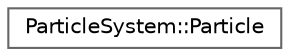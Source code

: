 digraph "Graphical Class Hierarchy"
{
 // LATEX_PDF_SIZE
  bgcolor="transparent";
  edge [fontname=Helvetica,fontsize=10,labelfontname=Helvetica,labelfontsize=10];
  node [fontname=Helvetica,fontsize=10,shape=box,height=0.2,width=0.4];
  rankdir="LR";
  Node0 [id="Node000000",label="ParticleSystem::Particle",height=0.2,width=0.4,color="grey40", fillcolor="white", style="filled",URL="$dc/d5c/structParticleSystem_1_1Particle.html",tooltip="Not really utilized CPU-side, but useful for reference. Mirrors the Particle struct declared on the c..."];
}
